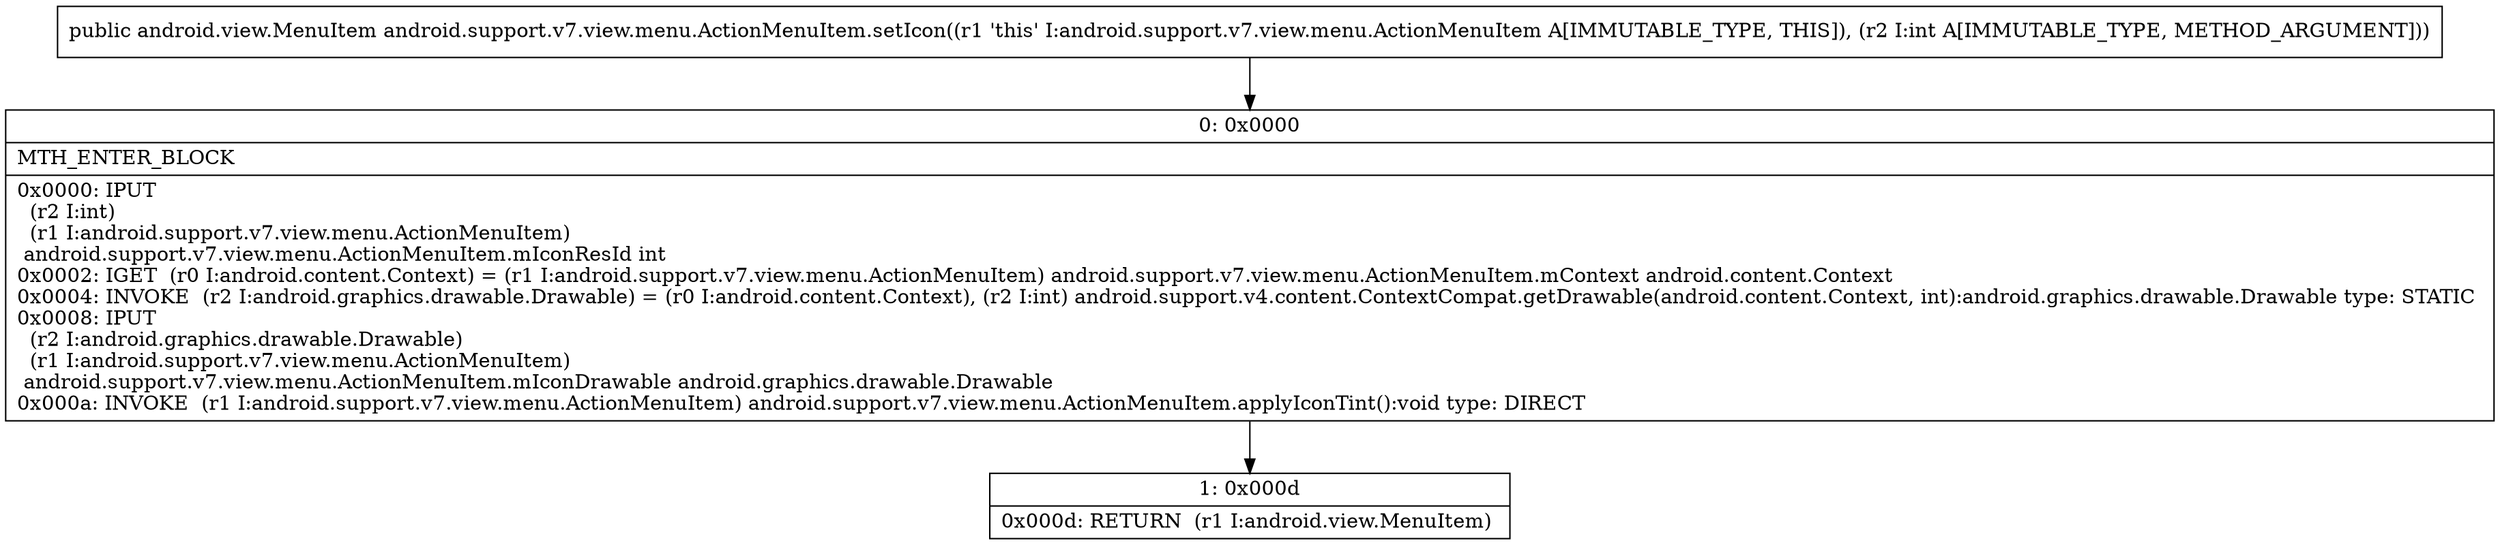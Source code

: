 digraph "CFG forandroid.support.v7.view.menu.ActionMenuItem.setIcon(I)Landroid\/view\/MenuItem;" {
Node_0 [shape=record,label="{0\:\ 0x0000|MTH_ENTER_BLOCK\l|0x0000: IPUT  \l  (r2 I:int)\l  (r1 I:android.support.v7.view.menu.ActionMenuItem)\l android.support.v7.view.menu.ActionMenuItem.mIconResId int \l0x0002: IGET  (r0 I:android.content.Context) = (r1 I:android.support.v7.view.menu.ActionMenuItem) android.support.v7.view.menu.ActionMenuItem.mContext android.content.Context \l0x0004: INVOKE  (r2 I:android.graphics.drawable.Drawable) = (r0 I:android.content.Context), (r2 I:int) android.support.v4.content.ContextCompat.getDrawable(android.content.Context, int):android.graphics.drawable.Drawable type: STATIC \l0x0008: IPUT  \l  (r2 I:android.graphics.drawable.Drawable)\l  (r1 I:android.support.v7.view.menu.ActionMenuItem)\l android.support.v7.view.menu.ActionMenuItem.mIconDrawable android.graphics.drawable.Drawable \l0x000a: INVOKE  (r1 I:android.support.v7.view.menu.ActionMenuItem) android.support.v7.view.menu.ActionMenuItem.applyIconTint():void type: DIRECT \l}"];
Node_1 [shape=record,label="{1\:\ 0x000d|0x000d: RETURN  (r1 I:android.view.MenuItem) \l}"];
MethodNode[shape=record,label="{public android.view.MenuItem android.support.v7.view.menu.ActionMenuItem.setIcon((r1 'this' I:android.support.v7.view.menu.ActionMenuItem A[IMMUTABLE_TYPE, THIS]), (r2 I:int A[IMMUTABLE_TYPE, METHOD_ARGUMENT])) }"];
MethodNode -> Node_0;
Node_0 -> Node_1;
}

